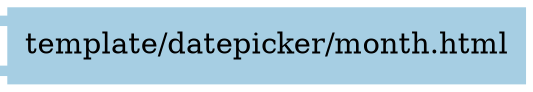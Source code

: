 digraph dependencies {
  node[shape="component",style="filled",colorscheme=paired12]


    node[shape="component"]
    "template/datepicker/month.html"[label="template/datepicker/month.html", color=1]

    


    node[shape="ellipse"]
    


    

    

    

    node[shape="cds"]
    

    









    node[shape="ellipse",style="filled", color=9]
    

    


    

    

    

    


}
